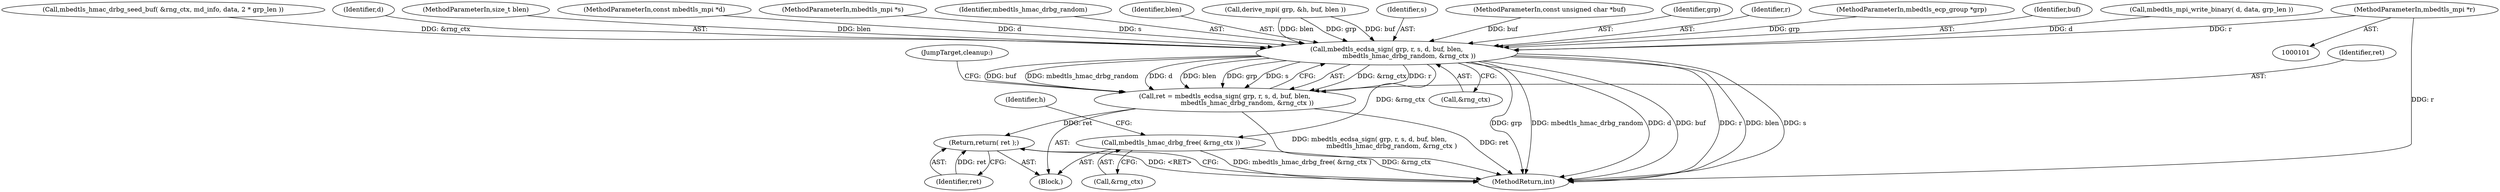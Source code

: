 digraph "1_mbedtls_298a43a77ec0ed2c19a8c924ddd8571ef3e65dfd_0@pointer" {
"1000103" [label="(MethodParameterIn,mbedtls_mpi *r)"];
"1000170" [label="(Call,mbedtls_ecdsa_sign( grp, r, s, d, buf, blen,\n                      mbedtls_hmac_drbg_random, &rng_ctx ))"];
"1000168" [label="(Call,ret = mbedtls_ecdsa_sign( grp, r, s, d, buf, blen,\n                      mbedtls_hmac_drbg_random, &rng_ctx ))"];
"1000187" [label="(Return,return( ret );)"];
"1000181" [label="(Call,mbedtls_hmac_drbg_free( &rng_ctx ))"];
"1000178" [label="(Call,&rng_ctx)"];
"1000186" [label="(Identifier,h)"];
"1000188" [label="(Identifier,ret)"];
"1000189" [label="(MethodReturn,int)"];
"1000187" [label="(Return,return( ret );)"];
"1000182" [label="(Call,&rng_ctx)"];
"1000168" [label="(Call,ret = mbedtls_ecdsa_sign( grp, r, s, d, buf, blen,\n                      mbedtls_hmac_drbg_random, &rng_ctx ))"];
"1000160" [label="(Call,mbedtls_hmac_drbg_seed_buf( &rng_ctx, md_info, data, 2 * grp_len ))"];
"1000181" [label="(Call,mbedtls_hmac_drbg_free( &rng_ctx ))"];
"1000174" [label="(Identifier,d)"];
"1000170" [label="(Call,mbedtls_ecdsa_sign( grp, r, s, d, buf, blen,\n                      mbedtls_hmac_drbg_random, &rng_ctx ))"];
"1000107" [label="(MethodParameterIn,size_t blen)"];
"1000105" [label="(MethodParameterIn,const mbedtls_mpi *d)"];
"1000104" [label="(MethodParameterIn,mbedtls_mpi *s)"];
"1000177" [label="(Identifier,mbedtls_hmac_drbg_random)"];
"1000180" [label="(JumpTarget,cleanup:)"];
"1000169" [label="(Identifier,ret)"];
"1000176" [label="(Identifier,blen)"];
"1000146" [label="(Call,derive_mpi( grp, &h, buf, blen ))"];
"1000109" [label="(Block,)"];
"1000173" [label="(Identifier,s)"];
"1000106" [label="(MethodParameterIn,const unsigned char *buf)"];
"1000171" [label="(Identifier,grp)"];
"1000172" [label="(Identifier,r)"];
"1000102" [label="(MethodParameterIn,mbedtls_ecp_group *grp)"];
"1000175" [label="(Identifier,buf)"];
"1000141" [label="(Call,mbedtls_mpi_write_binary( d, data, grp_len ))"];
"1000103" [label="(MethodParameterIn,mbedtls_mpi *r)"];
"1000103" -> "1000101"  [label="AST: "];
"1000103" -> "1000189"  [label="DDG: r"];
"1000103" -> "1000170"  [label="DDG: r"];
"1000170" -> "1000168"  [label="AST: "];
"1000170" -> "1000178"  [label="CFG: "];
"1000171" -> "1000170"  [label="AST: "];
"1000172" -> "1000170"  [label="AST: "];
"1000173" -> "1000170"  [label="AST: "];
"1000174" -> "1000170"  [label="AST: "];
"1000175" -> "1000170"  [label="AST: "];
"1000176" -> "1000170"  [label="AST: "];
"1000177" -> "1000170"  [label="AST: "];
"1000178" -> "1000170"  [label="AST: "];
"1000168" -> "1000170"  [label="CFG: "];
"1000170" -> "1000189"  [label="DDG: r"];
"1000170" -> "1000189"  [label="DDG: blen"];
"1000170" -> "1000189"  [label="DDG: s"];
"1000170" -> "1000189"  [label="DDG: grp"];
"1000170" -> "1000189"  [label="DDG: mbedtls_hmac_drbg_random"];
"1000170" -> "1000189"  [label="DDG: d"];
"1000170" -> "1000189"  [label="DDG: buf"];
"1000170" -> "1000168"  [label="DDG: &rng_ctx"];
"1000170" -> "1000168"  [label="DDG: r"];
"1000170" -> "1000168"  [label="DDG: buf"];
"1000170" -> "1000168"  [label="DDG: mbedtls_hmac_drbg_random"];
"1000170" -> "1000168"  [label="DDG: d"];
"1000170" -> "1000168"  [label="DDG: blen"];
"1000170" -> "1000168"  [label="DDG: grp"];
"1000170" -> "1000168"  [label="DDG: s"];
"1000146" -> "1000170"  [label="DDG: grp"];
"1000146" -> "1000170"  [label="DDG: buf"];
"1000146" -> "1000170"  [label="DDG: blen"];
"1000102" -> "1000170"  [label="DDG: grp"];
"1000104" -> "1000170"  [label="DDG: s"];
"1000141" -> "1000170"  [label="DDG: d"];
"1000105" -> "1000170"  [label="DDG: d"];
"1000106" -> "1000170"  [label="DDG: buf"];
"1000107" -> "1000170"  [label="DDG: blen"];
"1000160" -> "1000170"  [label="DDG: &rng_ctx"];
"1000170" -> "1000181"  [label="DDG: &rng_ctx"];
"1000168" -> "1000109"  [label="AST: "];
"1000169" -> "1000168"  [label="AST: "];
"1000180" -> "1000168"  [label="CFG: "];
"1000168" -> "1000189"  [label="DDG: ret"];
"1000168" -> "1000189"  [label="DDG: mbedtls_ecdsa_sign( grp, r, s, d, buf, blen,\n                      mbedtls_hmac_drbg_random, &rng_ctx )"];
"1000168" -> "1000187"  [label="DDG: ret"];
"1000187" -> "1000109"  [label="AST: "];
"1000187" -> "1000188"  [label="CFG: "];
"1000188" -> "1000187"  [label="AST: "];
"1000189" -> "1000187"  [label="CFG: "];
"1000187" -> "1000189"  [label="DDG: <RET>"];
"1000188" -> "1000187"  [label="DDG: ret"];
"1000181" -> "1000109"  [label="AST: "];
"1000181" -> "1000182"  [label="CFG: "];
"1000182" -> "1000181"  [label="AST: "];
"1000186" -> "1000181"  [label="CFG: "];
"1000181" -> "1000189"  [label="DDG: mbedtls_hmac_drbg_free( &rng_ctx )"];
"1000181" -> "1000189"  [label="DDG: &rng_ctx"];
}
